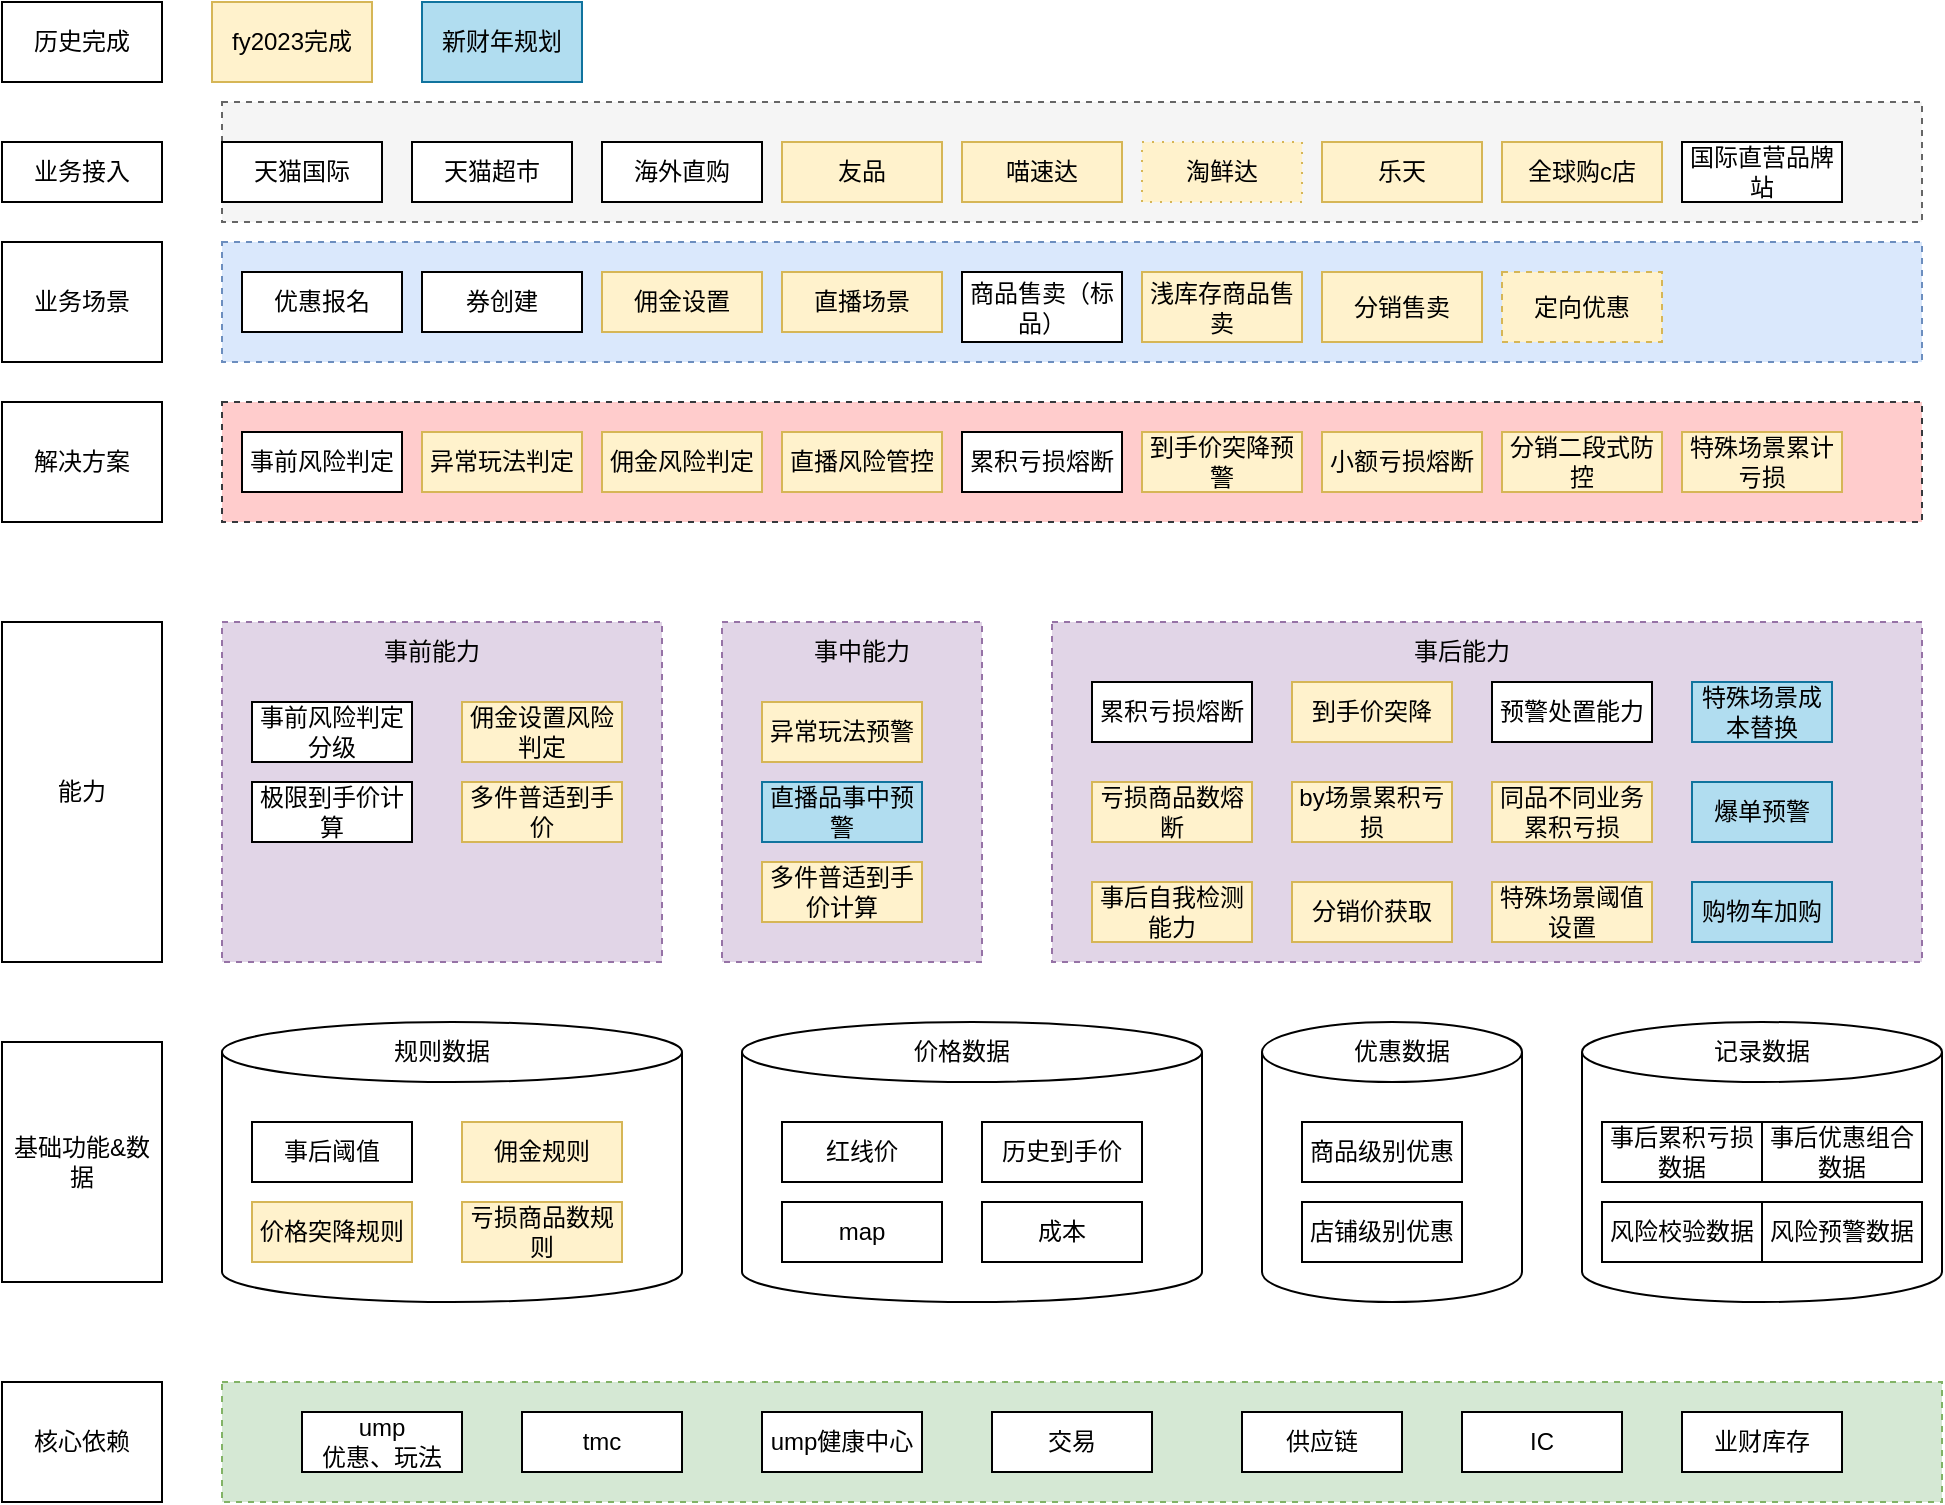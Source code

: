 <mxfile version="15.9.1" type="github"><diagram id="yTY_lNMgwtId5UuN9Z8c" name="Page-1"><mxGraphModel dx="1366" dy="722" grid="1" gridSize="10" guides="1" tooltips="1" connect="1" arrows="1" fold="1" page="1" pageScale="1" pageWidth="690" pageHeight="980" math="0" shadow="0"><root><mxCell id="0"/><mxCell id="1" parent="0"/><mxCell id="0W3mN6j6yROYZtM8Niyu-175" value="" style="rounded=0;whiteSpace=wrap;html=1;dashed=1;fillColor=#f5f5f5;fontColor=#333333;strokeColor=#666666;" vertex="1" parent="1"><mxGeometry x="210" y="130" width="850" height="60" as="geometry"/></mxCell><mxCell id="0W3mN6j6yROYZtM8Niyu-115" value="" style="rounded=0;whiteSpace=wrap;html=1;dashed=1;fillColor=#e1d5e7;strokeColor=#9673a6;" vertex="1" parent="1"><mxGeometry x="625" y="390" width="435" height="170" as="geometry"/></mxCell><mxCell id="0W3mN6j6yROYZtM8Niyu-54" value="业务接入" style="rounded=0;whiteSpace=wrap;html=1;" vertex="1" parent="1"><mxGeometry x="100" y="150" width="80" height="30" as="geometry"/></mxCell><mxCell id="0W3mN6j6yROYZtM8Niyu-56" value="天猫国际" style="rounded=0;whiteSpace=wrap;html=1;" vertex="1" parent="1"><mxGeometry x="210" y="150" width="80" height="30" as="geometry"/></mxCell><mxCell id="0W3mN6j6yROYZtM8Niyu-57" value="业务场景" style="rounded=0;whiteSpace=wrap;html=1;" vertex="1" parent="1"><mxGeometry x="100" y="200" width="80" height="60" as="geometry"/></mxCell><mxCell id="0W3mN6j6yROYZtM8Niyu-58" value="" style="rounded=0;whiteSpace=wrap;html=1;fillColor=#dae8fc;strokeColor=#6c8ebf;dashed=1;" vertex="1" parent="1"><mxGeometry x="210" y="200" width="850" height="60" as="geometry"/></mxCell><mxCell id="0W3mN6j6yROYZtM8Niyu-59" value="优惠报名" style="rounded=0;whiteSpace=wrap;html=1;" vertex="1" parent="1"><mxGeometry x="220" y="215" width="80" height="30" as="geometry"/></mxCell><mxCell id="0W3mN6j6yROYZtM8Niyu-60" value="券创建" style="rounded=0;whiteSpace=wrap;html=1;" vertex="1" parent="1"><mxGeometry x="310" y="215" width="80" height="30" as="geometry"/></mxCell><mxCell id="0W3mN6j6yROYZtM8Niyu-61" value="佣金设置" style="rounded=0;whiteSpace=wrap;html=1;fillColor=#fff2cc;strokeColor=#d6b656;" vertex="1" parent="1"><mxGeometry x="400" y="215" width="80" height="30" as="geometry"/></mxCell><mxCell id="0W3mN6j6yROYZtM8Niyu-62" value="直播场景" style="rounded=0;whiteSpace=wrap;html=1;fillColor=#fff2cc;strokeColor=#d6b656;" vertex="1" parent="1"><mxGeometry x="490" y="215" width="80" height="30" as="geometry"/></mxCell><mxCell id="0W3mN6j6yROYZtM8Niyu-63" value="商品售卖（标品）" style="rounded=0;whiteSpace=wrap;html=1;" vertex="1" parent="1"><mxGeometry x="580" y="215" width="80" height="35" as="geometry"/></mxCell><mxCell id="0W3mN6j6yROYZtM8Niyu-64" value="浅库存商品售卖" style="rounded=0;whiteSpace=wrap;html=1;fillColor=#fff2cc;strokeColor=#d6b656;" vertex="1" parent="1"><mxGeometry x="670" y="215" width="80" height="35" as="geometry"/></mxCell><mxCell id="0W3mN6j6yROYZtM8Niyu-66" value="分销售卖" style="rounded=0;whiteSpace=wrap;html=1;fillColor=#fff2cc;strokeColor=#d6b656;" vertex="1" parent="1"><mxGeometry x="760" y="215" width="80" height="35" as="geometry"/></mxCell><mxCell id="0W3mN6j6yROYZtM8Niyu-67" value="天猫超市" style="rounded=0;whiteSpace=wrap;html=1;" vertex="1" parent="1"><mxGeometry x="305" y="150" width="80" height="30" as="geometry"/></mxCell><mxCell id="0W3mN6j6yROYZtM8Niyu-68" value="喵速达" style="rounded=0;whiteSpace=wrap;html=1;fillColor=#fff2cc;strokeColor=#d6b656;" vertex="1" parent="1"><mxGeometry x="580" y="150" width="80" height="30" as="geometry"/></mxCell><mxCell id="0W3mN6j6yROYZtM8Niyu-69" value="淘鲜达" style="rounded=0;whiteSpace=wrap;html=1;fillColor=#fff2cc;strokeColor=#d6b656;dashed=1;dashPattern=1 4;" vertex="1" parent="1"><mxGeometry x="670" y="150" width="80" height="30" as="geometry"/></mxCell><mxCell id="0W3mN6j6yROYZtM8Niyu-70" value="海外直购" style="rounded=0;whiteSpace=wrap;html=1;" vertex="1" parent="1"><mxGeometry x="400" y="150" width="80" height="30" as="geometry"/></mxCell><mxCell id="0W3mN6j6yROYZtM8Niyu-71" value="友品" style="rounded=0;whiteSpace=wrap;html=1;fillColor=#fff2cc;strokeColor=#d6b656;" vertex="1" parent="1"><mxGeometry x="490" y="150" width="80" height="30" as="geometry"/></mxCell><mxCell id="0W3mN6j6yROYZtM8Niyu-72" value="乐天" style="rounded=0;whiteSpace=wrap;html=1;fillColor=#fff2cc;strokeColor=#d6b656;" vertex="1" parent="1"><mxGeometry x="760" y="150" width="80" height="30" as="geometry"/></mxCell><mxCell id="0W3mN6j6yROYZtM8Niyu-73" value="解决方案" style="rounded=0;whiteSpace=wrap;html=1;" vertex="1" parent="1"><mxGeometry x="100" y="280" width="80" height="60" as="geometry"/></mxCell><mxCell id="0W3mN6j6yROYZtM8Niyu-74" value="" style="rounded=0;whiteSpace=wrap;html=1;fillColor=#ffcccc;strokeColor=#36393d;dashed=1;" vertex="1" parent="1"><mxGeometry x="210" y="280" width="850" height="60" as="geometry"/></mxCell><mxCell id="0W3mN6j6yROYZtM8Niyu-75" value="事前风险判定" style="rounded=0;whiteSpace=wrap;html=1;" vertex="1" parent="1"><mxGeometry x="220" y="295" width="80" height="30" as="geometry"/></mxCell><mxCell id="0W3mN6j6yROYZtM8Niyu-76" value="异常玩法判定" style="rounded=0;whiteSpace=wrap;html=1;fillColor=#fff2cc;strokeColor=#d6b656;" vertex="1" parent="1"><mxGeometry x="310" y="295" width="80" height="30" as="geometry"/></mxCell><mxCell id="0W3mN6j6yROYZtM8Niyu-77" value="佣金风险判定" style="rounded=0;whiteSpace=wrap;html=1;fillColor=#fff2cc;strokeColor=#d6b656;" vertex="1" parent="1"><mxGeometry x="400" y="295" width="80" height="30" as="geometry"/></mxCell><mxCell id="0W3mN6j6yROYZtM8Niyu-78" value="直播风险管控" style="rounded=0;whiteSpace=wrap;html=1;fillColor=#fff2cc;strokeColor=#d6b656;" vertex="1" parent="1"><mxGeometry x="490" y="295" width="80" height="30" as="geometry"/></mxCell><mxCell id="0W3mN6j6yROYZtM8Niyu-79" value="累积亏损熔断" style="rounded=0;whiteSpace=wrap;html=1;" vertex="1" parent="1"><mxGeometry x="580" y="295" width="80" height="30" as="geometry"/></mxCell><mxCell id="0W3mN6j6yROYZtM8Niyu-80" value="小额亏损熔断" style="rounded=0;whiteSpace=wrap;html=1;fillColor=#fff2cc;strokeColor=#d6b656;" vertex="1" parent="1"><mxGeometry x="760" y="295" width="80" height="30" as="geometry"/></mxCell><mxCell id="0W3mN6j6yROYZtM8Niyu-81" value="分销二段式防控" style="rounded=0;whiteSpace=wrap;html=1;fillColor=#fff2cc;strokeColor=#d6b656;" vertex="1" parent="1"><mxGeometry x="850" y="295" width="80" height="30" as="geometry"/></mxCell><mxCell id="0W3mN6j6yROYZtM8Niyu-89" value="到手价突降" style="rounded=0;whiteSpace=wrap;html=1;fillColor=#fff2cc;strokeColor=#d6b656;" vertex="1" parent="1"><mxGeometry x="745" y="420" width="80" height="30" as="geometry"/></mxCell><mxCell id="0W3mN6j6yROYZtM8Niyu-90" value="亏损商品数熔断" style="rounded=0;whiteSpace=wrap;html=1;fillColor=#fff2cc;strokeColor=#d6b656;" vertex="1" parent="1"><mxGeometry x="645" y="470" width="80" height="30" as="geometry"/></mxCell><mxCell id="0W3mN6j6yROYZtM8Niyu-91" value="分销价获取" style="rounded=0;whiteSpace=wrap;html=1;fillColor=#fff2cc;strokeColor=#d6b656;" vertex="1" parent="1"><mxGeometry x="745" y="520" width="80" height="30" as="geometry"/></mxCell><mxCell id="0W3mN6j6yROYZtM8Niyu-94" value="到手价突降预警" style="rounded=0;whiteSpace=wrap;html=1;fillColor=#fff2cc;strokeColor=#d6b656;" vertex="1" parent="1"><mxGeometry x="670" y="295" width="80" height="30" as="geometry"/></mxCell><mxCell id="0W3mN6j6yROYZtM8Niyu-96" value="by场景累积亏损" style="rounded=0;whiteSpace=wrap;html=1;fillColor=#fff2cc;strokeColor=#d6b656;" vertex="1" parent="1"><mxGeometry x="745" y="470" width="80" height="30" as="geometry"/></mxCell><mxCell id="0W3mN6j6yROYZtM8Niyu-97" value="定向优惠" style="rounded=0;whiteSpace=wrap;html=1;fillColor=#fff2cc;strokeColor=#d6b656;dashed=1;" vertex="1" parent="1"><mxGeometry x="850" y="215" width="80" height="35" as="geometry"/></mxCell><mxCell id="0W3mN6j6yROYZtM8Niyu-98" value="特殊场景累计亏损" style="rounded=0;whiteSpace=wrap;html=1;fillColor=#fff2cc;strokeColor=#d6b656;" vertex="1" parent="1"><mxGeometry x="940" y="295" width="80" height="30" as="geometry"/></mxCell><mxCell id="0W3mN6j6yROYZtM8Niyu-99" value="事后自我检测能力" style="rounded=0;whiteSpace=wrap;html=1;fillColor=#fff2cc;strokeColor=#d6b656;" vertex="1" parent="1"><mxGeometry x="645" y="520" width="80" height="30" as="geometry"/></mxCell><mxCell id="0W3mN6j6yROYZtM8Niyu-100" value="能力" style="rounded=0;whiteSpace=wrap;html=1;" vertex="1" parent="1"><mxGeometry x="100" y="390" width="80" height="170" as="geometry"/></mxCell><mxCell id="0W3mN6j6yROYZtM8Niyu-101" value="" style="rounded=0;whiteSpace=wrap;html=1;dashed=1;fillColor=#e1d5e7;strokeColor=#9673a6;" vertex="1" parent="1"><mxGeometry x="210" y="390" width="220" height="170" as="geometry"/></mxCell><mxCell id="0W3mN6j6yROYZtM8Niyu-102" value="事前能力" style="text;html=1;strokeColor=none;fillColor=none;align=center;verticalAlign=middle;whiteSpace=wrap;rounded=0;" vertex="1" parent="1"><mxGeometry x="285" y="390" width="60" height="30" as="geometry"/></mxCell><mxCell id="0W3mN6j6yROYZtM8Niyu-103" value="事前风险判定分级" style="rounded=0;whiteSpace=wrap;html=1;" vertex="1" parent="1"><mxGeometry x="225" y="430" width="80" height="30" as="geometry"/></mxCell><mxCell id="0W3mN6j6yROYZtM8Niyu-104" value="佣金设置风险判定" style="rounded=0;whiteSpace=wrap;html=1;fillColor=#fff2cc;strokeColor=#d6b656;" vertex="1" parent="1"><mxGeometry x="330" y="430" width="80" height="30" as="geometry"/></mxCell><mxCell id="0W3mN6j6yROYZtM8Niyu-105" value="极限到手价计算" style="rounded=0;whiteSpace=wrap;html=1;" vertex="1" parent="1"><mxGeometry x="225" y="470" width="80" height="30" as="geometry"/></mxCell><mxCell id="0W3mN6j6yROYZtM8Niyu-106" value="多件普适到手价" style="rounded=0;whiteSpace=wrap;html=1;fillColor=#fff2cc;strokeColor=#d6b656;" vertex="1" parent="1"><mxGeometry x="330" y="470" width="80" height="30" as="geometry"/></mxCell><mxCell id="0W3mN6j6yROYZtM8Niyu-107" value="" style="rounded=0;whiteSpace=wrap;html=1;dashed=1;fillColor=#e1d5e7;strokeColor=#9673a6;" vertex="1" parent="1"><mxGeometry x="460" y="390" width="130" height="170" as="geometry"/></mxCell><mxCell id="0W3mN6j6yROYZtM8Niyu-108" value="事中能力" style="text;html=1;strokeColor=none;fillColor=none;align=center;verticalAlign=middle;whiteSpace=wrap;rounded=0;" vertex="1" parent="1"><mxGeometry x="500" y="390" width="60" height="30" as="geometry"/></mxCell><mxCell id="0W3mN6j6yROYZtM8Niyu-109" value="异常玩法预警" style="rounded=0;whiteSpace=wrap;html=1;fillColor=#fff2cc;strokeColor=#d6b656;" vertex="1" parent="1"><mxGeometry x="480" y="430" width="80" height="30" as="geometry"/></mxCell><mxCell id="0W3mN6j6yROYZtM8Niyu-111" value="直播品事中预警" style="rounded=0;whiteSpace=wrap;html=1;fillColor=#b1ddf0;strokeColor=#10739e;" vertex="1" parent="1"><mxGeometry x="480" y="470" width="80" height="30" as="geometry"/></mxCell><mxCell id="0W3mN6j6yROYZtM8Niyu-113" value="多件普适到手价计算" style="rounded=0;whiteSpace=wrap;html=1;fillColor=#fff2cc;strokeColor=#d6b656;" vertex="1" parent="1"><mxGeometry x="480" y="510" width="80" height="30" as="geometry"/></mxCell><mxCell id="0W3mN6j6yROYZtM8Niyu-116" value="事后能力" style="text;html=1;strokeColor=none;fillColor=none;align=center;verticalAlign=middle;whiteSpace=wrap;rounded=0;" vertex="1" parent="1"><mxGeometry x="800" y="390" width="60" height="30" as="geometry"/></mxCell><mxCell id="0W3mN6j6yROYZtM8Niyu-88" value="累积亏损熔断" style="rounded=0;whiteSpace=wrap;html=1;" vertex="1" parent="1"><mxGeometry x="645" y="420" width="80" height="30" as="geometry"/></mxCell><mxCell id="0W3mN6j6yROYZtM8Niyu-120" value="全球购c店" style="rounded=0;whiteSpace=wrap;html=1;fillColor=#fff2cc;strokeColor=#d6b656;" vertex="1" parent="1"><mxGeometry x="850" y="150" width="80" height="30" as="geometry"/></mxCell><mxCell id="0W3mN6j6yROYZtM8Niyu-121" value="预警处置能力" style="rounded=0;whiteSpace=wrap;html=1;" vertex="1" parent="1"><mxGeometry x="845" y="420" width="80" height="30" as="geometry"/></mxCell><mxCell id="0W3mN6j6yROYZtM8Niyu-122" value="同品不同业务累积亏损" style="rounded=0;whiteSpace=wrap;html=1;fillColor=#fff2cc;strokeColor=#d6b656;" vertex="1" parent="1"><mxGeometry x="845" y="470" width="80" height="30" as="geometry"/></mxCell><mxCell id="0W3mN6j6yROYZtM8Niyu-124" value="国际直营品牌站" style="rounded=0;whiteSpace=wrap;html=1;" vertex="1" parent="1"><mxGeometry x="940" y="150" width="80" height="30" as="geometry"/></mxCell><mxCell id="0W3mN6j6yROYZtM8Niyu-125" value="特殊场景阈值设置" style="rounded=0;whiteSpace=wrap;html=1;fillColor=#fff2cc;strokeColor=#d6b656;" vertex="1" parent="1"><mxGeometry x="845" y="520" width="80" height="30" as="geometry"/></mxCell><mxCell id="0W3mN6j6yROYZtM8Niyu-126" value="基础功能&amp;amp;数据" style="rounded=0;whiteSpace=wrap;html=1;" vertex="1" parent="1"><mxGeometry x="100" y="600" width="80" height="120" as="geometry"/></mxCell><mxCell id="0W3mN6j6yROYZtM8Niyu-127" value="" style="shape=cylinder3;whiteSpace=wrap;html=1;boundedLbl=1;backgroundOutline=1;size=15;" vertex="1" parent="1"><mxGeometry x="210" y="590" width="230" height="140" as="geometry"/></mxCell><mxCell id="0W3mN6j6yROYZtM8Niyu-129" value="规则数据" style="text;html=1;strokeColor=none;fillColor=none;align=center;verticalAlign=middle;whiteSpace=wrap;rounded=0;" vertex="1" parent="1"><mxGeometry x="290" y="590" width="60" height="30" as="geometry"/></mxCell><mxCell id="0W3mN6j6yROYZtM8Niyu-130" value="" style="shape=cylinder3;whiteSpace=wrap;html=1;boundedLbl=1;backgroundOutline=1;size=15;" vertex="1" parent="1"><mxGeometry x="470" y="590" width="230" height="140" as="geometry"/></mxCell><mxCell id="0W3mN6j6yROYZtM8Niyu-131" value="价格数据" style="text;html=1;strokeColor=none;fillColor=none;align=center;verticalAlign=middle;whiteSpace=wrap;rounded=0;" vertex="1" parent="1"><mxGeometry x="550" y="590" width="60" height="30" as="geometry"/></mxCell><mxCell id="0W3mN6j6yROYZtM8Niyu-132" value="" style="shape=cylinder3;whiteSpace=wrap;html=1;boundedLbl=1;backgroundOutline=1;size=15;" vertex="1" parent="1"><mxGeometry x="730" y="590" width="130" height="140" as="geometry"/></mxCell><mxCell id="0W3mN6j6yROYZtM8Niyu-133" value="优惠数据" style="text;html=1;strokeColor=none;fillColor=none;align=center;verticalAlign=middle;whiteSpace=wrap;rounded=0;" vertex="1" parent="1"><mxGeometry x="770" y="590" width="60" height="30" as="geometry"/></mxCell><mxCell id="0W3mN6j6yROYZtM8Niyu-135" value="事后阈值" style="rounded=0;whiteSpace=wrap;html=1;" vertex="1" parent="1"><mxGeometry x="225" y="640" width="80" height="30" as="geometry"/></mxCell><mxCell id="0W3mN6j6yROYZtM8Niyu-136" value="佣金规则" style="rounded=0;whiteSpace=wrap;html=1;fillColor=#fff2cc;strokeColor=#d6b656;" vertex="1" parent="1"><mxGeometry x="330" y="640" width="80" height="30" as="geometry"/></mxCell><mxCell id="0W3mN6j6yROYZtM8Niyu-137" value="价格突降规则" style="rounded=0;whiteSpace=wrap;html=1;fillColor=#fff2cc;strokeColor=#d6b656;" vertex="1" parent="1"><mxGeometry x="225" y="680" width="80" height="30" as="geometry"/></mxCell><mxCell id="0W3mN6j6yROYZtM8Niyu-138" value="亏损商品数规则" style="rounded=0;whiteSpace=wrap;html=1;fillColor=#fff2cc;strokeColor=#d6b656;" vertex="1" parent="1"><mxGeometry x="330" y="680" width="80" height="30" as="geometry"/></mxCell><mxCell id="0W3mN6j6yROYZtM8Niyu-139" value="红线价" style="rounded=0;whiteSpace=wrap;html=1;" vertex="1" parent="1"><mxGeometry x="490" y="640" width="80" height="30" as="geometry"/></mxCell><mxCell id="0W3mN6j6yROYZtM8Niyu-140" value="历史到手价" style="rounded=0;whiteSpace=wrap;html=1;" vertex="1" parent="1"><mxGeometry x="590" y="640" width="80" height="30" as="geometry"/></mxCell><mxCell id="0W3mN6j6yROYZtM8Niyu-141" value="map" style="rounded=0;whiteSpace=wrap;html=1;" vertex="1" parent="1"><mxGeometry x="490" y="680" width="80" height="30" as="geometry"/></mxCell><mxCell id="0W3mN6j6yROYZtM8Niyu-142" value="成本" style="rounded=0;whiteSpace=wrap;html=1;" vertex="1" parent="1"><mxGeometry x="590" y="680" width="80" height="30" as="geometry"/></mxCell><mxCell id="0W3mN6j6yROYZtM8Niyu-143" value="商品级别优惠" style="rounded=0;whiteSpace=wrap;html=1;" vertex="1" parent="1"><mxGeometry x="750" y="640" width="80" height="30" as="geometry"/></mxCell><mxCell id="0W3mN6j6yROYZtM8Niyu-144" value="店铺级别优惠" style="rounded=0;whiteSpace=wrap;html=1;" vertex="1" parent="1"><mxGeometry x="750" y="680" width="80" height="30" as="geometry"/></mxCell><mxCell id="0W3mN6j6yROYZtM8Niyu-145" value="" style="shape=cylinder3;whiteSpace=wrap;html=1;boundedLbl=1;backgroundOutline=1;size=15;" vertex="1" parent="1"><mxGeometry x="890" y="590" width="180" height="140" as="geometry"/></mxCell><mxCell id="0W3mN6j6yROYZtM8Niyu-146" value="记录数据" style="text;html=1;strokeColor=none;fillColor=none;align=center;verticalAlign=middle;whiteSpace=wrap;rounded=0;" vertex="1" parent="1"><mxGeometry x="950" y="590" width="60" height="30" as="geometry"/></mxCell><mxCell id="0W3mN6j6yROYZtM8Niyu-147" value="事后累积亏损数据" style="rounded=0;whiteSpace=wrap;html=1;" vertex="1" parent="1"><mxGeometry x="900" y="640" width="80" height="30" as="geometry"/></mxCell><mxCell id="0W3mN6j6yROYZtM8Niyu-148" value="风险预警数据" style="rounded=0;whiteSpace=wrap;html=1;" vertex="1" parent="1"><mxGeometry x="980" y="680" width="80" height="30" as="geometry"/></mxCell><mxCell id="0W3mN6j6yROYZtM8Niyu-149" value="风险校验数据" style="rounded=0;whiteSpace=wrap;html=1;" vertex="1" parent="1"><mxGeometry x="900" y="680" width="80" height="30" as="geometry"/></mxCell><mxCell id="0W3mN6j6yROYZtM8Niyu-150" value="事后优惠组合数据" style="rounded=0;whiteSpace=wrap;html=1;" vertex="1" parent="1"><mxGeometry x="980" y="640" width="80" height="30" as="geometry"/></mxCell><mxCell id="0W3mN6j6yROYZtM8Niyu-151" value="核心依赖" style="rounded=0;whiteSpace=wrap;html=1;" vertex="1" parent="1"><mxGeometry x="100" y="770" width="80" height="60" as="geometry"/></mxCell><mxCell id="0W3mN6j6yROYZtM8Niyu-164" value="" style="rounded=0;whiteSpace=wrap;html=1;dashed=1;fillColor=#d5e8d4;strokeColor=#82b366;" vertex="1" parent="1"><mxGeometry x="210" y="770" width="860" height="60" as="geometry"/></mxCell><mxCell id="0W3mN6j6yROYZtM8Niyu-165" value="ump&lt;br&gt;优惠、玩法" style="rounded=0;whiteSpace=wrap;html=1;" vertex="1" parent="1"><mxGeometry x="250" y="785" width="80" height="30" as="geometry"/></mxCell><mxCell id="0W3mN6j6yROYZtM8Niyu-166" value="tmc" style="rounded=0;whiteSpace=wrap;html=1;" vertex="1" parent="1"><mxGeometry x="360" y="785" width="80" height="30" as="geometry"/></mxCell><mxCell id="0W3mN6j6yROYZtM8Niyu-167" value="ump健康中心" style="rounded=0;whiteSpace=wrap;html=1;" vertex="1" parent="1"><mxGeometry x="480" y="785" width="80" height="30" as="geometry"/></mxCell><mxCell id="0W3mN6j6yROYZtM8Niyu-168" value="交易" style="rounded=0;whiteSpace=wrap;html=1;" vertex="1" parent="1"><mxGeometry x="595" y="785" width="80" height="30" as="geometry"/></mxCell><mxCell id="0W3mN6j6yROYZtM8Niyu-169" value="供应链" style="rounded=0;whiteSpace=wrap;html=1;" vertex="1" parent="1"><mxGeometry x="720" y="785" width="80" height="30" as="geometry"/></mxCell><mxCell id="0W3mN6j6yROYZtM8Niyu-170" value="业财库存" style="rounded=0;whiteSpace=wrap;html=1;" vertex="1" parent="1"><mxGeometry x="940" y="785" width="80" height="30" as="geometry"/></mxCell><mxCell id="0W3mN6j6yROYZtM8Niyu-172" value="IC" style="rounded=0;whiteSpace=wrap;html=1;" vertex="1" parent="1"><mxGeometry x="830" y="785" width="80" height="30" as="geometry"/></mxCell><mxCell id="0W3mN6j6yROYZtM8Niyu-176" value="fy2023完成" style="rounded=0;whiteSpace=wrap;html=1;fillColor=#fff2cc;strokeColor=#d6b656;" vertex="1" parent="1"><mxGeometry x="205" y="80" width="80" height="40" as="geometry"/></mxCell><mxCell id="0W3mN6j6yROYZtM8Niyu-177" value="历史完成" style="rounded=0;whiteSpace=wrap;html=1;gradientColor=none;" vertex="1" parent="1"><mxGeometry x="100" y="80" width="80" height="40" as="geometry"/></mxCell><mxCell id="0W3mN6j6yROYZtM8Niyu-198" value="新财年规划" style="rounded=0;whiteSpace=wrap;html=1;fillColor=#b1ddf0;strokeColor=#10739e;" vertex="1" parent="1"><mxGeometry x="310" y="80" width="80" height="40" as="geometry"/></mxCell><mxCell id="0W3mN6j6yROYZtM8Niyu-202" value="特殊场景成本替换" style="rounded=0;whiteSpace=wrap;html=1;fillColor=#b1ddf0;strokeColor=#10739e;" vertex="1" parent="1"><mxGeometry x="945" y="420" width="70" height="30" as="geometry"/></mxCell><mxCell id="0W3mN6j6yROYZtM8Niyu-203" value="爆单预警" style="rounded=0;whiteSpace=wrap;html=1;fillColor=#b1ddf0;strokeColor=#10739e;" vertex="1" parent="1"><mxGeometry x="945" y="470" width="70" height="30" as="geometry"/></mxCell><mxCell id="0W3mN6j6yROYZtM8Niyu-204" value="购物车加购" style="rounded=0;whiteSpace=wrap;html=1;fillColor=#b1ddf0;strokeColor=#10739e;" vertex="1" parent="1"><mxGeometry x="945" y="520" width="70" height="30" as="geometry"/></mxCell></root></mxGraphModel></diagram></mxfile>